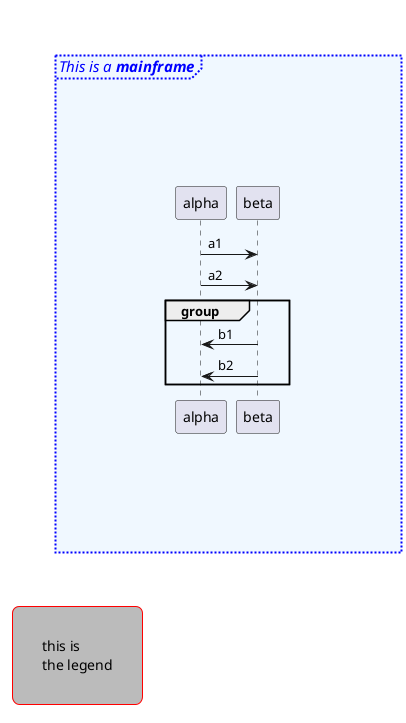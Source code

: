 {
  "sha1": "4y4z8sq6xhyyh7jznzd913xnmpmbvus",
  "insertion": {
    "when": "2024-05-30T20:48:20.610Z",
    "url": "https://forum.plantuml.net/16588/style-allow-all-style-for-mainframe",
    "user": "plantuml@gmail.com"
  }
}
@startuml
<style>
mainframe {
  BackGroundColor aliceblue
  LineColor blue
  LineThickness 2.0
  LineStyle 2
  FontColor blue
  FontSize 15
  FontStyle italic
  Margin 50
  Padding 100
}
legend {
  BackGroundColor #b
  LineColor red
  Padding 30
}
</style>
mainframe This is a **mainframe**

participant alpha
participant beta

alpha -> beta: a1
beta <- alpha: a2
group group
beta -> alpha: b1
alpha <- beta: b2
end

legend
this is
the legend
end legend
@enduml

